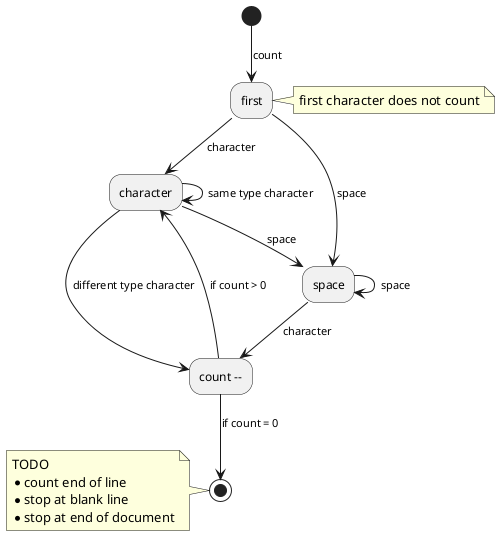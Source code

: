 @startuml
(*) --> [count] first
note right: first character does not count
first --> [character] character
first --> [space] space
character --> [same type character] character
character --> [space] space
character -down-> [different type character] "count --"
space -down-> [character] "count --"
space -> [space] space
"count --" -up-> [if count > 0 ] character
"count --" --> [if count = 0 ] (*)
note left
TODO
* count end of line
* stop at blank line
* stop at end of document
end note
@enduml

